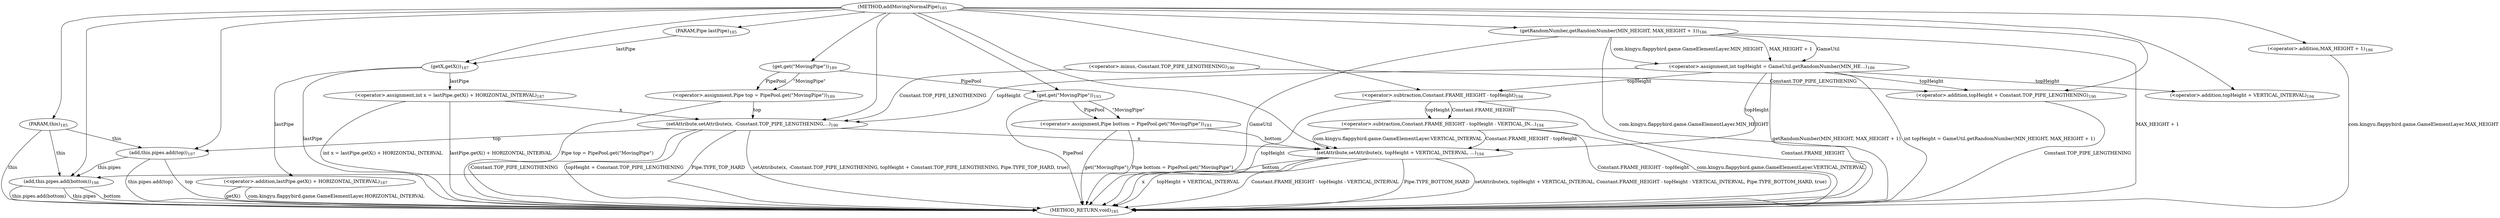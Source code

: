 digraph "addMovingNormalPipe" {  
"626" [label = <(METHOD,addMovingNormalPipe)<SUB>185</SUB>> ]
"713" [label = <(METHOD_RETURN,void)<SUB>185</SUB>> ]
"627" [label = <(PARAM,this)<SUB>185</SUB>> ]
"628" [label = <(PARAM,Pipe lastPipe)<SUB>185</SUB>> ]
"631" [label = <(&lt;operator&gt;.assignment,int topHeight = GameUtil.getRandomNumber(MIN_HE...)<SUB>186</SUB>> ]
"644" [label = <(&lt;operator&gt;.assignment,int x = lastPipe.getX() + HORIZONTAL_INTERVAL)<SUB>187</SUB>> ]
"653" [label = <(&lt;operator&gt;.assignment,Pipe top = PipePool.get(&quot;MovingPipe&quot;))<SUB>189</SUB>> ]
"658" [label = <(setAttribute,setAttribute(x, -Constant.TOP_PIPE_LENGTHENING,...)<SUB>190</SUB>> ]
"675" [label = <(&lt;operator&gt;.assignment,Pipe bottom = PipePool.get(&quot;MovingPipe&quot;))<SUB>193</SUB>> ]
"680" [label = <(setAttribute,setAttribute(x, topHeight + VERTICAL_INTERVAL, ...)<SUB>194</SUB>> ]
"701" [label = <(add,this.pipes.add(top))<SUB>197</SUB>> ]
"706" [label = <(add,this.pipes.add(bottom))<SUB>198</SUB>> ]
"631" [label = <(&lt;operator&gt;.assignment,int topHeight = GameUtil.getRandomNumber(MIN_HE...)<SUB>186</SUB>> ]
"631" [label = <(&lt;operator&gt;.assignment,int topHeight = GameUtil.getRandomNumber(MIN_HE...)<SUB>186</SUB>> ]
"644" [label = <(&lt;operator&gt;.assignment,int x = lastPipe.getX() + HORIZONTAL_INTERVAL)<SUB>187</SUB>> ]
"644" [label = <(&lt;operator&gt;.assignment,int x = lastPipe.getX() + HORIZONTAL_INTERVAL)<SUB>187</SUB>> ]
"653" [label = <(&lt;operator&gt;.assignment,Pipe top = PipePool.get(&quot;MovingPipe&quot;))<SUB>189</SUB>> ]
"653" [label = <(&lt;operator&gt;.assignment,Pipe top = PipePool.get(&quot;MovingPipe&quot;))<SUB>189</SUB>> ]
"658" [label = <(setAttribute,setAttribute(x, -Constant.TOP_PIPE_LENGTHENING,...)<SUB>190</SUB>> ]
"658" [label = <(setAttribute,setAttribute(x, -Constant.TOP_PIPE_LENGTHENING,...)<SUB>190</SUB>> ]
"658" [label = <(setAttribute,setAttribute(x, -Constant.TOP_PIPE_LENGTHENING,...)<SUB>190</SUB>> ]
"658" [label = <(setAttribute,setAttribute(x, -Constant.TOP_PIPE_LENGTHENING,...)<SUB>190</SUB>> ]
"658" [label = <(setAttribute,setAttribute(x, -Constant.TOP_PIPE_LENGTHENING,...)<SUB>190</SUB>> ]
"658" [label = <(setAttribute,setAttribute(x, -Constant.TOP_PIPE_LENGTHENING,...)<SUB>190</SUB>> ]
"675" [label = <(&lt;operator&gt;.assignment,Pipe bottom = PipePool.get(&quot;MovingPipe&quot;))<SUB>193</SUB>> ]
"675" [label = <(&lt;operator&gt;.assignment,Pipe bottom = PipePool.get(&quot;MovingPipe&quot;))<SUB>193</SUB>> ]
"680" [label = <(setAttribute,setAttribute(x, topHeight + VERTICAL_INTERVAL, ...)<SUB>194</SUB>> ]
"680" [label = <(setAttribute,setAttribute(x, topHeight + VERTICAL_INTERVAL, ...)<SUB>194</SUB>> ]
"680" [label = <(setAttribute,setAttribute(x, topHeight + VERTICAL_INTERVAL, ...)<SUB>194</SUB>> ]
"680" [label = <(setAttribute,setAttribute(x, topHeight + VERTICAL_INTERVAL, ...)<SUB>194</SUB>> ]
"680" [label = <(setAttribute,setAttribute(x, topHeight + VERTICAL_INTERVAL, ...)<SUB>194</SUB>> ]
"680" [label = <(setAttribute,setAttribute(x, topHeight + VERTICAL_INTERVAL, ...)<SUB>194</SUB>> ]
"701" [label = <(add,this.pipes.add(top))<SUB>197</SUB>> ]
"701" [label = <(add,this.pipes.add(top))<SUB>197</SUB>> ]
"706" [label = <(add,this.pipes.add(bottom))<SUB>198</SUB>> ]
"706" [label = <(add,this.pipes.add(bottom))<SUB>198</SUB>> ]
"633" [label = <(getRandomNumber,getRandomNumber(MIN_HEIGHT, MAX_HEIGHT + 1))<SUB>186</SUB>> ]
"633" [label = <(getRandomNumber,getRandomNumber(MIN_HEIGHT, MAX_HEIGHT + 1))<SUB>186</SUB>> ]
"633" [label = <(getRandomNumber,getRandomNumber(MIN_HEIGHT, MAX_HEIGHT + 1))<SUB>186</SUB>> ]
"646" [label = <(&lt;operator&gt;.addition,lastPipe.getX() + HORIZONTAL_INTERVAL)<SUB>187</SUB>> ]
"646" [label = <(&lt;operator&gt;.addition,lastPipe.getX() + HORIZONTAL_INTERVAL)<SUB>187</SUB>> ]
"655" [label = <(get,get(&quot;MovingPipe&quot;))<SUB>189</SUB>> ]
"655" [label = <(get,get(&quot;MovingPipe&quot;))<SUB>189</SUB>> ]
"661" [label = <(&lt;operator&gt;.minus,-Constant.TOP_PIPE_LENGTHENING)<SUB>190</SUB>> ]
"665" [label = <(&lt;operator&gt;.addition,topHeight + Constant.TOP_PIPE_LENGTHENING)<SUB>190</SUB>> ]
"665" [label = <(&lt;operator&gt;.addition,topHeight + Constant.TOP_PIPE_LENGTHENING)<SUB>190</SUB>> ]
"677" [label = <(get,get(&quot;MovingPipe&quot;))<SUB>193</SUB>> ]
"677" [label = <(get,get(&quot;MovingPipe&quot;))<SUB>193</SUB>> ]
"683" [label = <(&lt;operator&gt;.addition,topHeight + VERTICAL_INTERVAL)<SUB>194</SUB>> ]
"688" [label = <(&lt;operator&gt;.subtraction,Constant.FRAME_HEIGHT - topHeight - VERTICAL_IN...)<SUB>194</SUB>> ]
"688" [label = <(&lt;operator&gt;.subtraction,Constant.FRAME_HEIGHT - topHeight - VERTICAL_IN...)<SUB>194</SUB>> ]
"638" [label = <(&lt;operator&gt;.addition,MAX_HEIGHT + 1)<SUB>186</SUB>> ]
"638" [label = <(&lt;operator&gt;.addition,MAX_HEIGHT + 1)<SUB>186</SUB>> ]
"647" [label = <(getX,getX())<SUB>187</SUB>> ]
"689" [label = <(&lt;operator&gt;.subtraction,Constant.FRAME_HEIGHT - topHeight)<SUB>194</SUB>> ]
"689" [label = <(&lt;operator&gt;.subtraction,Constant.FRAME_HEIGHT - topHeight)<SUB>194</SUB>> ]
  "627" -> "713"  [ label = "this"] 
  "633" -> "713"  [ label = "com.kingyu.flappybird.game.GameElementLayer.MIN_HEIGHT"] 
  "638" -> "713"  [ label = "com.kingyu.flappybird.game.GameElementLayer.MAX_HEIGHT"] 
  "633" -> "713"  [ label = "MAX_HEIGHT + 1"] 
  "631" -> "713"  [ label = "getRandomNumber(MIN_HEIGHT, MAX_HEIGHT + 1)"] 
  "631" -> "713"  [ label = "int topHeight = GameUtil.getRandomNumber(MIN_HEIGHT, MAX_HEIGHT + 1)"] 
  "647" -> "713"  [ label = "lastPipe"] 
  "646" -> "713"  [ label = "getX()"] 
  "646" -> "713"  [ label = "com.kingyu.flappybird.game.GameElementLayer.HORIZONTAL_INTERVAL"] 
  "644" -> "713"  [ label = "lastPipe.getX() + HORIZONTAL_INTERVAL"] 
  "644" -> "713"  [ label = "int x = lastPipe.getX() + HORIZONTAL_INTERVAL"] 
  "653" -> "713"  [ label = "Pipe top = PipePool.get(&quot;MovingPipe&quot;)"] 
  "658" -> "713"  [ label = "-Constant.TOP_PIPE_LENGTHENING"] 
  "665" -> "713"  [ label = "Constant.TOP_PIPE_LENGTHENING"] 
  "658" -> "713"  [ label = "topHeight + Constant.TOP_PIPE_LENGTHENING"] 
  "658" -> "713"  [ label = "Pipe.TYPE_TOP_HARD"] 
  "658" -> "713"  [ label = "setAttribute(x, -Constant.TOP_PIPE_LENGTHENING, topHeight + Constant.TOP_PIPE_LENGTHENING, Pipe.TYPE_TOP_HARD, true)"] 
  "677" -> "713"  [ label = "PipePool"] 
  "675" -> "713"  [ label = "get(&quot;MovingPipe&quot;)"] 
  "675" -> "713"  [ label = "Pipe bottom = PipePool.get(&quot;MovingPipe&quot;)"] 
  "680" -> "713"  [ label = "x"] 
  "680" -> "713"  [ label = "topHeight + VERTICAL_INTERVAL"] 
  "689" -> "713"  [ label = "Constant.FRAME_HEIGHT"] 
  "689" -> "713"  [ label = "topHeight"] 
  "688" -> "713"  [ label = "Constant.FRAME_HEIGHT - topHeight"] 
  "688" -> "713"  [ label = "com.kingyu.flappybird.game.GameElementLayer.VERTICAL_INTERVAL"] 
  "680" -> "713"  [ label = "Constant.FRAME_HEIGHT - topHeight - VERTICAL_INTERVAL"] 
  "680" -> "713"  [ label = "Pipe.TYPE_BOTTOM_HARD"] 
  "680" -> "713"  [ label = "setAttribute(x, topHeight + VERTICAL_INTERVAL, Constant.FRAME_HEIGHT - topHeight - VERTICAL_INTERVAL, Pipe.TYPE_BOTTOM_HARD, true)"] 
  "701" -> "713"  [ label = "top"] 
  "701" -> "713"  [ label = "this.pipes.add(top)"] 
  "706" -> "713"  [ label = "this.pipes"] 
  "706" -> "713"  [ label = "bottom"] 
  "706" -> "713"  [ label = "this.pipes.add(bottom)"] 
  "633" -> "713"  [ label = "GameUtil"] 
  "626" -> "627" 
  "626" -> "628" 
  "633" -> "631"  [ label = "GameUtil"] 
  "633" -> "631"  [ label = "com.kingyu.flappybird.game.GameElementLayer.MIN_HEIGHT"] 
  "633" -> "631"  [ label = "MAX_HEIGHT + 1"] 
  "647" -> "644"  [ label = "lastPipe"] 
  "655" -> "653"  [ label = "PipePool"] 
  "655" -> "653"  [ label = "&quot;MovingPipe&quot;"] 
  "677" -> "675"  [ label = "PipePool"] 
  "677" -> "675"  [ label = "&quot;MovingPipe&quot;"] 
  "653" -> "658"  [ label = "top"] 
  "626" -> "658" 
  "644" -> "658"  [ label = "x"] 
  "661" -> "658"  [ label = "Constant.TOP_PIPE_LENGTHENING"] 
  "631" -> "658"  [ label = "topHeight"] 
  "675" -> "680"  [ label = "bottom"] 
  "626" -> "680" 
  "658" -> "680"  [ label = "x"] 
  "631" -> "680"  [ label = "topHeight"] 
  "688" -> "680"  [ label = "Constant.FRAME_HEIGHT - topHeight"] 
  "688" -> "680"  [ label = "com.kingyu.flappybird.game.GameElementLayer.VERTICAL_INTERVAL"] 
  "627" -> "701"  [ label = "this"] 
  "658" -> "701"  [ label = "top"] 
  "626" -> "701" 
  "627" -> "706"  [ label = "this"] 
  "701" -> "706"  [ label = "this.pipes"] 
  "680" -> "706"  [ label = "bottom"] 
  "626" -> "706" 
  "626" -> "633" 
  "647" -> "646"  [ label = "lastPipe"] 
  "626" -> "655" 
  "631" -> "665"  [ label = "topHeight"] 
  "626" -> "665" 
  "661" -> "665"  [ label = "Constant.TOP_PIPE_LENGTHENING"] 
  "655" -> "677"  [ label = "PipePool"] 
  "626" -> "677" 
  "626" -> "683" 
  "631" -> "683"  [ label = "topHeight"] 
  "689" -> "688"  [ label = "Constant.FRAME_HEIGHT"] 
  "689" -> "688"  [ label = "topHeight"] 
  "626" -> "638" 
  "628" -> "647"  [ label = "lastPipe"] 
  "626" -> "647" 
  "626" -> "689" 
  "631" -> "689"  [ label = "topHeight"] 
}
